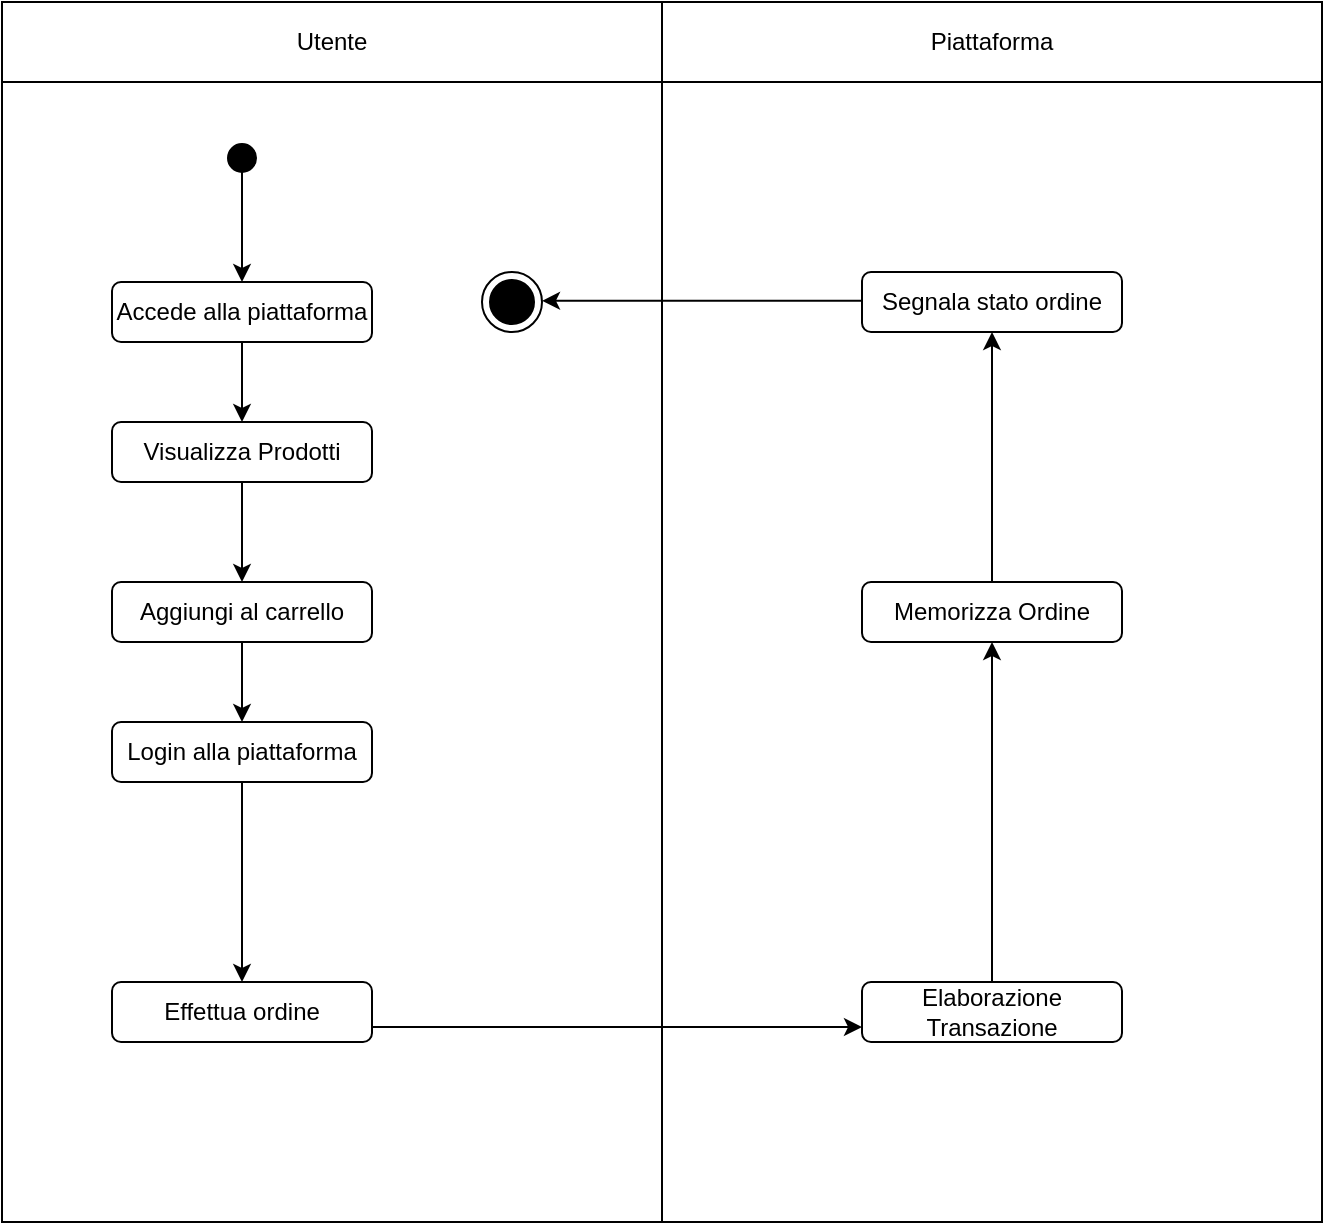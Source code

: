 <mxfile version="13.10.1" type="device"><diagram id="r5e8S36G-SoaShdwWyVr" name="Page-1"><mxGraphModel dx="1577" dy="913" grid="1" gridSize="10" guides="1" tooltips="1" connect="1" arrows="1" fold="1" page="1" pageScale="1" pageWidth="827" pageHeight="1169" math="0" shadow="0"><root><mxCell id="0"/><mxCell id="1" parent="0"/><mxCell id="PSB6ujliM7fKEJqKXj5P-4" value="" style="rounded=0;whiteSpace=wrap;html=1;" vertex="1" parent="1"><mxGeometry x="120" y="120" width="330" height="610" as="geometry"/></mxCell><mxCell id="PSB6ujliM7fKEJqKXj5P-5" value="" style="rounded=0;whiteSpace=wrap;html=1;" vertex="1" parent="1"><mxGeometry x="450" y="120" width="330" height="610" as="geometry"/></mxCell><mxCell id="PSB6ujliM7fKEJqKXj5P-6" value="" style="rounded=0;whiteSpace=wrap;html=1;" vertex="1" parent="1"><mxGeometry x="120" y="120" width="340" height="40" as="geometry"/></mxCell><mxCell id="PSB6ujliM7fKEJqKXj5P-7" value="" style="rounded=0;whiteSpace=wrap;html=1;" vertex="1" parent="1"><mxGeometry x="450" y="120" width="330" height="40" as="geometry"/></mxCell><mxCell id="PSB6ujliM7fKEJqKXj5P-8" value="Utente" style="text;html=1;strokeColor=none;fillColor=none;align=center;verticalAlign=middle;whiteSpace=wrap;rounded=0;" vertex="1" parent="1"><mxGeometry x="265" y="130" width="40" height="20" as="geometry"/></mxCell><mxCell id="PSB6ujliM7fKEJqKXj5P-9" value="Piattaforma" style="text;html=1;strokeColor=none;fillColor=none;align=center;verticalAlign=middle;whiteSpace=wrap;rounded=0;" vertex="1" parent="1"><mxGeometry x="595" y="130" width="40" height="20" as="geometry"/></mxCell><mxCell id="PSB6ujliM7fKEJqKXj5P-10" value="" style="endArrow=classic;html=1;startArrow=circle;startFill=1;" edge="1" parent="1"><mxGeometry width="50" height="50" relative="1" as="geometry"><mxPoint x="240" y="190" as="sourcePoint"/><mxPoint x="240" y="260" as="targetPoint"/></mxGeometry></mxCell><mxCell id="PSB6ujliM7fKEJqKXj5P-11" value="" style="rounded=1;whiteSpace=wrap;html=1;" vertex="1" parent="1"><mxGeometry x="175" y="260" width="130" height="30" as="geometry"/></mxCell><mxCell id="PSB6ujliM7fKEJqKXj5P-12" value="Accede alla piattaforma" style="text;html=1;strokeColor=none;fillColor=none;align=center;verticalAlign=middle;whiteSpace=wrap;rounded=0;" vertex="1" parent="1"><mxGeometry x="165" y="265" width="150" height="20" as="geometry"/></mxCell><mxCell id="PSB6ujliM7fKEJqKXj5P-14" value="Visualizza Prodotti" style="rounded=1;whiteSpace=wrap;html=1;" vertex="1" parent="1"><mxGeometry x="175" y="330" width="130" height="30" as="geometry"/></mxCell><mxCell id="PSB6ujliM7fKEJqKXj5P-15" value="Aggiungi al carrello" style="rounded=1;whiteSpace=wrap;html=1;" vertex="1" parent="1"><mxGeometry x="175" y="410" width="130" height="30" as="geometry"/></mxCell><mxCell id="PSB6ujliM7fKEJqKXj5P-16" value="" style="endArrow=classic;html=1;exitX=0.5;exitY=1;exitDx=0;exitDy=0;entryX=0.5;entryY=0;entryDx=0;entryDy=0;" edge="1" parent="1" source="PSB6ujliM7fKEJqKXj5P-11" target="PSB6ujliM7fKEJqKXj5P-14"><mxGeometry width="50" height="50" relative="1" as="geometry"><mxPoint x="460" y="470" as="sourcePoint"/><mxPoint x="510" y="420" as="targetPoint"/></mxGeometry></mxCell><mxCell id="PSB6ujliM7fKEJqKXj5P-17" value="" style="endArrow=classic;html=1;exitX=0.5;exitY=1;exitDx=0;exitDy=0;entryX=0.5;entryY=0;entryDx=0;entryDy=0;" edge="1" parent="1" source="PSB6ujliM7fKEJqKXj5P-14" target="PSB6ujliM7fKEJqKXj5P-15"><mxGeometry width="50" height="50" relative="1" as="geometry"><mxPoint x="220" y="560" as="sourcePoint"/><mxPoint x="270" y="510" as="targetPoint"/></mxGeometry></mxCell><mxCell id="PSB6ujliM7fKEJqKXj5P-18" value="Login alla piattaforma" style="rounded=1;whiteSpace=wrap;html=1;" vertex="1" parent="1"><mxGeometry x="175" y="480" width="130" height="30" as="geometry"/></mxCell><mxCell id="PSB6ujliM7fKEJqKXj5P-19" value="" style="endArrow=classic;html=1;exitX=0.5;exitY=1;exitDx=0;exitDy=0;entryX=0.5;entryY=0;entryDx=0;entryDy=0;" edge="1" parent="1" source="PSB6ujliM7fKEJqKXj5P-15" target="PSB6ujliM7fKEJqKXj5P-18"><mxGeometry width="50" height="50" relative="1" as="geometry"><mxPoint x="320" y="470" as="sourcePoint"/><mxPoint x="320" y="520" as="targetPoint"/></mxGeometry></mxCell><mxCell id="PSB6ujliM7fKEJqKXj5P-22" value="" style="endArrow=classic;html=1;strokeWidth=1;entryX=0.5;entryY=0;entryDx=0;entryDy=0;" edge="1" parent="1" target="PSB6ujliM7fKEJqKXj5P-23"><mxGeometry width="50" height="50" relative="1" as="geometry"><mxPoint x="240" y="510" as="sourcePoint"/><mxPoint x="239.66" y="600" as="targetPoint"/></mxGeometry></mxCell><mxCell id="PSB6ujliM7fKEJqKXj5P-23" value="Effettua ordine" style="rounded=1;whiteSpace=wrap;html=1;" vertex="1" parent="1"><mxGeometry x="175" y="610" width="130" height="30" as="geometry"/></mxCell><mxCell id="PSB6ujliM7fKEJqKXj5P-25" value="Elaborazione Transazione" style="rounded=1;whiteSpace=wrap;html=1;" vertex="1" parent="1"><mxGeometry x="550" y="610" width="130" height="30" as="geometry"/></mxCell><mxCell id="PSB6ujliM7fKEJqKXj5P-26" value="" style="endArrow=classic;html=1;strokeWidth=1;exitX=1;exitY=0.75;exitDx=0;exitDy=0;entryX=0;entryY=0.75;entryDx=0;entryDy=0;" edge="1" parent="1" source="PSB6ujliM7fKEJqKXj5P-23" target="PSB6ujliM7fKEJqKXj5P-25"><mxGeometry width="50" height="50" relative="1" as="geometry"><mxPoint x="430" y="580" as="sourcePoint"/><mxPoint x="480" y="530" as="targetPoint"/></mxGeometry></mxCell><mxCell id="PSB6ujliM7fKEJqKXj5P-27" value="Memorizza Ordine" style="rounded=1;whiteSpace=wrap;html=1;" vertex="1" parent="1"><mxGeometry x="550" y="410" width="130" height="30" as="geometry"/></mxCell><mxCell id="PSB6ujliM7fKEJqKXj5P-29" value="Segnala stato ordine" style="rounded=1;whiteSpace=wrap;html=1;" vertex="1" parent="1"><mxGeometry x="550" y="255" width="130" height="30" as="geometry"/></mxCell><mxCell id="PSB6ujliM7fKEJqKXj5P-30" value="" style="endArrow=classic;html=1;strokeWidth=1;exitX=0.5;exitY=0;exitDx=0;exitDy=0;entryX=0.5;entryY=1;entryDx=0;entryDy=0;" edge="1" parent="1" source="PSB6ujliM7fKEJqKXj5P-25" target="PSB6ujliM7fKEJqKXj5P-27"><mxGeometry width="50" height="50" relative="1" as="geometry"><mxPoint x="810" y="470" as="sourcePoint"/><mxPoint x="860" y="420" as="targetPoint"/></mxGeometry></mxCell><mxCell id="PSB6ujliM7fKEJqKXj5P-31" value="" style="endArrow=classic;html=1;strokeWidth=1;exitX=0.5;exitY=0;exitDx=0;exitDy=0;entryX=0.5;entryY=1;entryDx=0;entryDy=0;" edge="1" parent="1" source="PSB6ujliM7fKEJqKXj5P-27" target="PSB6ujliM7fKEJqKXj5P-29"><mxGeometry width="50" height="50" relative="1" as="geometry"><mxPoint x="560" y="440" as="sourcePoint"/><mxPoint x="610" y="390" as="targetPoint"/></mxGeometry></mxCell><mxCell id="PSB6ujliM7fKEJqKXj5P-33" value="" style="endArrow=classic;html=1;strokeWidth=1;" edge="1" parent="1"><mxGeometry width="50" height="50" relative="1" as="geometry"><mxPoint x="550" y="269.41" as="sourcePoint"/><mxPoint x="390" y="269.41" as="targetPoint"/></mxGeometry></mxCell><mxCell id="PSB6ujliM7fKEJqKXj5P-35" value="" style="ellipse;html=1;shape=endState;fillColor=#000000;strokeColor=#000000;" vertex="1" parent="1"><mxGeometry x="360" y="255" width="30" height="30" as="geometry"/></mxCell></root></mxGraphModel></diagram></mxfile>